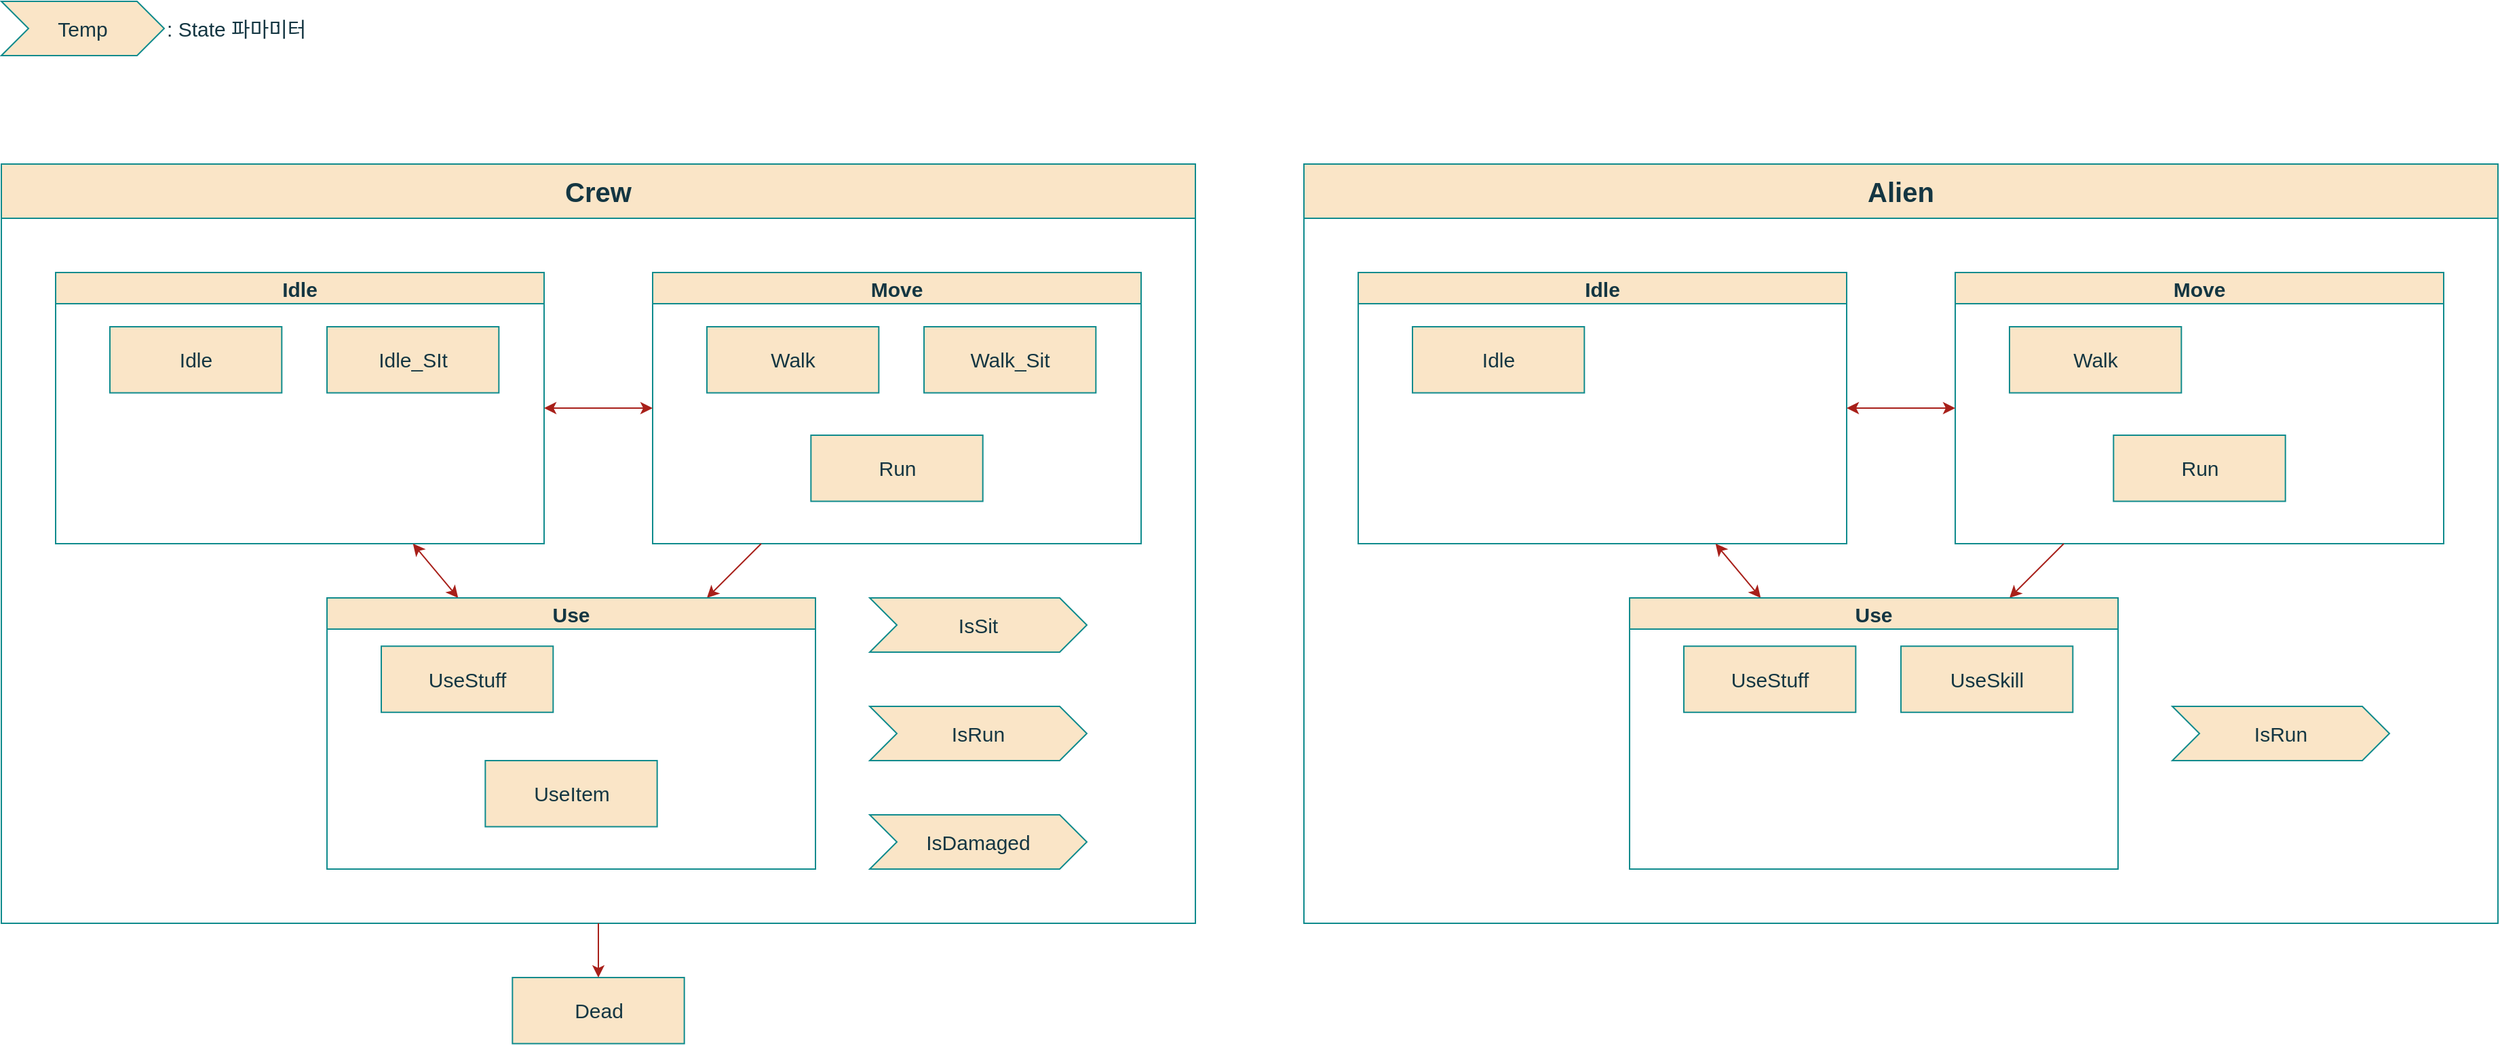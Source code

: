 <mxfile version="24.0.2" type="google">
  <diagram name="페이지-1" id="NTbQKsAeSIMZKB84LqW9">
    <mxGraphModel grid="1" page="1" gridSize="10" guides="1" tooltips="1" connect="1" arrows="1" fold="1" pageScale="1" pageWidth="4681" pageHeight="3300" math="0" shadow="0">
      <root>
        <mxCell id="0" />
        <mxCell id="1" parent="0" />
        <mxCell id="WoVpotT9RIWwrtY7_v32-18" value="Crew" style="swimlane;whiteSpace=wrap;html=1;strokeColor=#0F8B8D;fillColor=#FAE5C7;startSize=40;fontSize=20;labelBackgroundColor=none;fontColor=#143642;rounded=0;" vertex="1" parent="1">
          <mxGeometry x="240" y="240" width="880" height="560" as="geometry" />
        </mxCell>
        <mxCell id="WoVpotT9RIWwrtY7_v32-10" value="Walk" style="rounded=0;whiteSpace=wrap;html=1;labelBackgroundColor=none;fillColor=#FAE5C7;strokeColor=#0F8B8D;fontSize=15;fontColor=#143642;" vertex="1" parent="WoVpotT9RIWwrtY7_v32-18">
          <mxGeometry x="520" y="120" width="126.667" height="48.75" as="geometry" />
        </mxCell>
        <mxCell id="WoVpotT9RIWwrtY7_v32-11" value="Walk_Sit" style="rounded=0;whiteSpace=wrap;html=1;labelBackgroundColor=none;fillColor=#FAE5C7;strokeColor=#0F8B8D;fontSize=15;fontColor=#143642;" vertex="1" parent="WoVpotT9RIWwrtY7_v32-18">
          <mxGeometry x="680" y="120" width="126.667" height="48.75" as="geometry" />
        </mxCell>
        <mxCell id="WoVpotT9RIWwrtY7_v32-12" value="Move" style="swimlane;whiteSpace=wrap;html=1;fillColor=#FAE5C7;strokeColor=#0F8B8D;labelBackgroundColor=none;startSize=23;fontSize=15;fontColor=#143642;rounded=0;" vertex="1" parent="WoVpotT9RIWwrtY7_v32-18">
          <mxGeometry x="480" y="80" width="360" height="200" as="geometry" />
        </mxCell>
        <mxCell id="WoVpotT9RIWwrtY7_v32-13" value="Run" style="rounded=0;whiteSpace=wrap;html=1;labelBackgroundColor=none;fillColor=#FAE5C7;strokeColor=#0F8B8D;fontSize=15;fontColor=#143642;" vertex="1" parent="WoVpotT9RIWwrtY7_v32-12">
          <mxGeometry x="116.67" y="120" width="126.667" height="48.75" as="geometry" />
        </mxCell>
        <mxCell id="WoVpotT9RIWwrtY7_v32-3" value="Idle" style="rounded=0;whiteSpace=wrap;html=1;labelBackgroundColor=none;fillColor=#FAE5C7;strokeColor=#0F8B8D;fontSize=15;fontColor=#143642;" vertex="1" parent="WoVpotT9RIWwrtY7_v32-18">
          <mxGeometry x="80" y="120" width="126.667" height="48.75" as="geometry" />
        </mxCell>
        <mxCell id="WoVpotT9RIWwrtY7_v32-5" value="Idle_SIt" style="rounded=0;whiteSpace=wrap;html=1;labelBackgroundColor=none;fillColor=#FAE5C7;strokeColor=#0F8B8D;fontSize=15;fontColor=#143642;" vertex="1" parent="WoVpotT9RIWwrtY7_v32-18">
          <mxGeometry x="240" y="120" width="126.667" height="48.75" as="geometry" />
        </mxCell>
        <mxCell id="WoVpotT9RIWwrtY7_v32-7" value="Idle" style="swimlane;whiteSpace=wrap;html=1;fillColor=#FAE5C7;strokeColor=#0F8B8D;labelBackgroundColor=none;fontSize=15;fontColor=#143642;rounded=0;" vertex="1" parent="WoVpotT9RIWwrtY7_v32-18">
          <mxGeometry x="40" y="80" width="360" height="200" as="geometry" />
        </mxCell>
        <mxCell id="WoVpotT9RIWwrtY7_v32-26" value="" style="endArrow=classic;startArrow=classic;html=1;rounded=0;strokeColor=#A8201A;fontColor=default;fillColor=#FAE5C7;fontSize=15;labelBackgroundColor=none;" edge="1" parent="WoVpotT9RIWwrtY7_v32-18" source="WoVpotT9RIWwrtY7_v32-7" target="WoVpotT9RIWwrtY7_v32-12">
          <mxGeometry width="50" height="50" relative="1" as="geometry">
            <mxPoint x="480" y="180" as="sourcePoint" />
            <mxPoint x="530" y="130" as="targetPoint" />
          </mxGeometry>
        </mxCell>
        <mxCell id="WoVpotT9RIWwrtY7_v32-29" value="" style="endArrow=classic;html=1;rounded=0;strokeColor=#A8201A;fontColor=default;fillColor=#FAE5C7;fontSize=15;labelBackgroundColor=none;" edge="1" parent="WoVpotT9RIWwrtY7_v32-18" source="WoVpotT9RIWwrtY7_v32-12" target="WoVpotT9RIWwrtY7_v32-80">
          <mxGeometry width="50" height="50" relative="1" as="geometry">
            <mxPoint x="500" y="350" as="sourcePoint" />
            <mxPoint x="424.36" y="320" as="targetPoint" />
          </mxGeometry>
        </mxCell>
        <mxCell id="WoVpotT9RIWwrtY7_v32-28" value="" style="endArrow=classic;startArrow=classic;html=1;rounded=0;strokeColor=#A8201A;fontColor=default;fillColor=#FAE5C7;fontSize=15;labelBackgroundColor=none;" edge="1" parent="WoVpotT9RIWwrtY7_v32-18" source="WoVpotT9RIWwrtY7_v32-80" target="WoVpotT9RIWwrtY7_v32-7">
          <mxGeometry width="50" height="50" relative="1" as="geometry">
            <mxPoint x="363.853" y="320" as="sourcePoint" />
            <mxPoint x="530" y="130" as="targetPoint" />
          </mxGeometry>
        </mxCell>
        <mxCell id="WoVpotT9RIWwrtY7_v32-80" value="Use" style="swimlane;whiteSpace=wrap;html=1;fillColor=#FAE5C7;strokeColor=#0F8B8D;labelBackgroundColor=none;fontSize=15;fontColor=#143642;rounded=0;" vertex="1" parent="WoVpotT9RIWwrtY7_v32-18">
          <mxGeometry x="240" y="320" width="360" height="200" as="geometry" />
        </mxCell>
        <mxCell id="WoVpotT9RIWwrtY7_v32-81" value="UseStuff" style="rounded=0;whiteSpace=wrap;html=1;labelBackgroundColor=none;fillColor=#FAE5C7;strokeColor=#0F8B8D;fontSize=15;fontColor=#143642;" vertex="1" parent="WoVpotT9RIWwrtY7_v32-80">
          <mxGeometry x="40.0" y="35.62" width="126.667" height="48.75" as="geometry" />
        </mxCell>
        <mxCell id="WoVpotT9RIWwrtY7_v32-83" value="UseItem" style="rounded=0;whiteSpace=wrap;html=1;labelBackgroundColor=none;fillColor=#FAE5C7;strokeColor=#0F8B8D;fontSize=15;fontColor=#143642;" vertex="1" parent="WoVpotT9RIWwrtY7_v32-80">
          <mxGeometry x="116.67" y="120.0" width="126.667" height="48.75" as="geometry" />
        </mxCell>
        <mxCell id="WoVpotT9RIWwrtY7_v32-84" value="IsSit" style="shape=step;perimeter=stepPerimeter;whiteSpace=wrap;html=1;fixedSize=1;strokeColor=#0F8B8D;fontColor=#143642;fillColor=#FAE5C7;fontSize=15;rounded=0;" vertex="1" parent="WoVpotT9RIWwrtY7_v32-18">
          <mxGeometry x="640" y="320" width="160" height="40" as="geometry" />
        </mxCell>
        <mxCell id="WoVpotT9RIWwrtY7_v32-85" value="IsRun" style="shape=step;perimeter=stepPerimeter;whiteSpace=wrap;html=1;fixedSize=1;strokeColor=#0F8B8D;fontColor=#143642;fillColor=#FAE5C7;fontSize=15;rounded=0;" vertex="1" parent="WoVpotT9RIWwrtY7_v32-18">
          <mxGeometry x="640" y="400" width="160" height="40" as="geometry" />
        </mxCell>
        <mxCell id="WoVpotT9RIWwrtY7_v32-87" value="IsDamaged" style="shape=step;perimeter=stepPerimeter;whiteSpace=wrap;html=1;fixedSize=1;strokeColor=#0F8B8D;fontColor=#143642;fillColor=#FAE5C7;fontSize=15;rounded=0;" vertex="1" parent="WoVpotT9RIWwrtY7_v32-18">
          <mxGeometry x="640" y="480" width="160" height="40" as="geometry" />
        </mxCell>
        <mxCell id="WoVpotT9RIWwrtY7_v32-21" value="Dead" style="rounded=0;whiteSpace=wrap;html=1;labelBackgroundColor=none;fillColor=#FAE5C7;strokeColor=#0F8B8D;fontColor=#143642;fontSize=15;" vertex="1" parent="1">
          <mxGeometry x="616.67" y="840" width="126.667" height="48.75" as="geometry" />
        </mxCell>
        <mxCell id="WoVpotT9RIWwrtY7_v32-30" value="" style="endArrow=classic;html=1;rounded=0;strokeColor=#A8201A;fontColor=default;fillColor=#FAE5C7;fontSize=15;labelBackgroundColor=none;" edge="1" parent="1" source="WoVpotT9RIWwrtY7_v32-18" target="WoVpotT9RIWwrtY7_v32-21">
          <mxGeometry width="50" height="50" relative="1" as="geometry">
            <mxPoint x="720" y="530" as="sourcePoint" />
            <mxPoint x="770" y="480" as="targetPoint" />
          </mxGeometry>
        </mxCell>
        <mxCell id="WoVpotT9RIWwrtY7_v32-31" value="Alien" style="swimlane;whiteSpace=wrap;html=1;strokeColor=#0F8B8D;fillColor=#FAE5C7;startSize=40;fontSize=20;labelBackgroundColor=none;fontColor=#143642;rounded=0;" vertex="1" parent="1">
          <mxGeometry x="1200" y="240" width="880" height="560" as="geometry" />
        </mxCell>
        <mxCell id="WoVpotT9RIWwrtY7_v32-32" value="Walk" style="rounded=0;whiteSpace=wrap;html=1;labelBackgroundColor=none;fillColor=#FAE5C7;strokeColor=#0F8B8D;fontSize=15;fontColor=#143642;" vertex="1" parent="WoVpotT9RIWwrtY7_v32-31">
          <mxGeometry x="520" y="120" width="126.667" height="48.75" as="geometry" />
        </mxCell>
        <mxCell id="WoVpotT9RIWwrtY7_v32-34" value="Move" style="swimlane;whiteSpace=wrap;html=1;fillColor=#FAE5C7;strokeColor=#0F8B8D;labelBackgroundColor=none;startSize=23;fontSize=15;fontColor=#143642;rounded=0;" vertex="1" parent="WoVpotT9RIWwrtY7_v32-31">
          <mxGeometry x="480" y="80" width="360" height="200" as="geometry" />
        </mxCell>
        <mxCell id="WoVpotT9RIWwrtY7_v32-35" value="Run" style="rounded=0;whiteSpace=wrap;html=1;labelBackgroundColor=none;fillColor=#FAE5C7;strokeColor=#0F8B8D;fontSize=15;fontColor=#143642;" vertex="1" parent="WoVpotT9RIWwrtY7_v32-34">
          <mxGeometry x="116.67" y="120" width="126.667" height="48.75" as="geometry" />
        </mxCell>
        <mxCell id="WoVpotT9RIWwrtY7_v32-36" value="Idle" style="rounded=0;whiteSpace=wrap;html=1;labelBackgroundColor=none;fillColor=#FAE5C7;strokeColor=#0F8B8D;fontSize=15;fontColor=#143642;" vertex="1" parent="WoVpotT9RIWwrtY7_v32-31">
          <mxGeometry x="80" y="120" width="126.667" height="48.75" as="geometry" />
        </mxCell>
        <mxCell id="WoVpotT9RIWwrtY7_v32-38" value="Idle" style="swimlane;whiteSpace=wrap;html=1;fillColor=#FAE5C7;strokeColor=#0F8B8D;labelBackgroundColor=none;fontSize=15;fontColor=#143642;rounded=0;" vertex="1" parent="WoVpotT9RIWwrtY7_v32-31">
          <mxGeometry x="40" y="80" width="360" height="200" as="geometry" />
        </mxCell>
        <mxCell id="WoVpotT9RIWwrtY7_v32-40" value="" style="endArrow=classic;startArrow=classic;html=1;rounded=0;strokeColor=#A8201A;fontColor=default;fillColor=#FAE5C7;fontSize=15;labelBackgroundColor=none;" edge="1" parent="WoVpotT9RIWwrtY7_v32-31" source="WoVpotT9RIWwrtY7_v32-38" target="WoVpotT9RIWwrtY7_v32-34">
          <mxGeometry width="50" height="50" relative="1" as="geometry">
            <mxPoint x="480" y="180" as="sourcePoint" />
            <mxPoint x="530" y="130" as="targetPoint" />
          </mxGeometry>
        </mxCell>
        <mxCell id="WoVpotT9RIWwrtY7_v32-41" value="" style="endArrow=classic;html=1;rounded=0;strokeColor=#A8201A;fontColor=default;fillColor=#FAE5C7;fontSize=15;labelBackgroundColor=none;" edge="1" parent="WoVpotT9RIWwrtY7_v32-31" source="WoVpotT9RIWwrtY7_v32-34" target="WoVpotT9RIWwrtY7_v32-77">
          <mxGeometry width="50" height="50" relative="1" as="geometry">
            <mxPoint x="500" y="350" as="sourcePoint" />
            <mxPoint x="424.36" y="320" as="targetPoint" />
          </mxGeometry>
        </mxCell>
        <mxCell id="WoVpotT9RIWwrtY7_v32-42" value="" style="endArrow=classic;startArrow=classic;html=1;rounded=0;strokeColor=#A8201A;fontColor=default;fillColor=#FAE5C7;fontSize=15;labelBackgroundColor=none;" edge="1" parent="WoVpotT9RIWwrtY7_v32-31" source="WoVpotT9RIWwrtY7_v32-77" target="WoVpotT9RIWwrtY7_v32-38">
          <mxGeometry width="50" height="50" relative="1" as="geometry">
            <mxPoint x="363.853" y="320" as="sourcePoint" />
            <mxPoint x="530" y="130" as="targetPoint" />
          </mxGeometry>
        </mxCell>
        <mxCell id="WoVpotT9RIWwrtY7_v32-77" value="Use" style="swimlane;whiteSpace=wrap;html=1;fillColor=#FAE5C7;strokeColor=#0F8B8D;labelBackgroundColor=none;fontSize=15;fontColor=#143642;rounded=0;" vertex="1" parent="WoVpotT9RIWwrtY7_v32-31">
          <mxGeometry x="240" y="320" width="360" height="200" as="geometry" />
        </mxCell>
        <mxCell id="WoVpotT9RIWwrtY7_v32-78" value="UseStuff" style="rounded=0;whiteSpace=wrap;html=1;labelBackgroundColor=none;fillColor=#FAE5C7;strokeColor=#0F8B8D;fontSize=15;fontColor=#143642;" vertex="1" parent="WoVpotT9RIWwrtY7_v32-77">
          <mxGeometry x="40.0" y="35.62" width="126.667" height="48.75" as="geometry" />
        </mxCell>
        <mxCell id="WoVpotT9RIWwrtY7_v32-79" value="UseSkill" style="rounded=0;whiteSpace=wrap;html=1;labelBackgroundColor=none;fillColor=#FAE5C7;strokeColor=#0F8B8D;fontSize=15;fontColor=#143642;" vertex="1" parent="WoVpotT9RIWwrtY7_v32-77">
          <mxGeometry x="200.0" y="35.62" width="126.667" height="48.75" as="geometry" />
        </mxCell>
        <mxCell id="WoVpotT9RIWwrtY7_v32-86" value="IsRun" style="shape=step;perimeter=stepPerimeter;whiteSpace=wrap;html=1;fixedSize=1;strokeColor=#0F8B8D;fontColor=#143642;fillColor=#FAE5C7;fontSize=15;rounded=0;" vertex="1" parent="WoVpotT9RIWwrtY7_v32-31">
          <mxGeometry x="640" y="400" width="160" height="40" as="geometry" />
        </mxCell>
        <mxCell id="WoVpotT9RIWwrtY7_v32-89" value=":&amp;nbsp;" style="text;html=1;align=left;verticalAlign=middle;whiteSpace=wrap;rounded=0;fontColor=#143642;" vertex="1" parent="1">
          <mxGeometry x="440" y="120" width="120" height="40" as="geometry" />
        </mxCell>
        <mxCell id="WoVpotT9RIWwrtY7_v32-91" value="Temp" style="shape=step;perimeter=stepPerimeter;whiteSpace=wrap;html=1;fixedSize=1;strokeColor=#0F8B8D;fontColor=#143642;fillColor=#FAE5C7;fontSize=15;rounded=0;" vertex="1" parent="1">
          <mxGeometry x="240" y="120" width="120" height="40" as="geometry" />
        </mxCell>
        <mxCell id="WoVpotT9RIWwrtY7_v32-92" value=": State 파마미터" style="text;html=1;align=left;verticalAlign=middle;whiteSpace=wrap;rounded=0;fontColor=#143642;fontSize=15;" vertex="1" parent="1">
          <mxGeometry x="360" y="120" width="160" height="40" as="geometry" />
        </mxCell>
      </root>
    </mxGraphModel>
  </diagram>
</mxfile>
